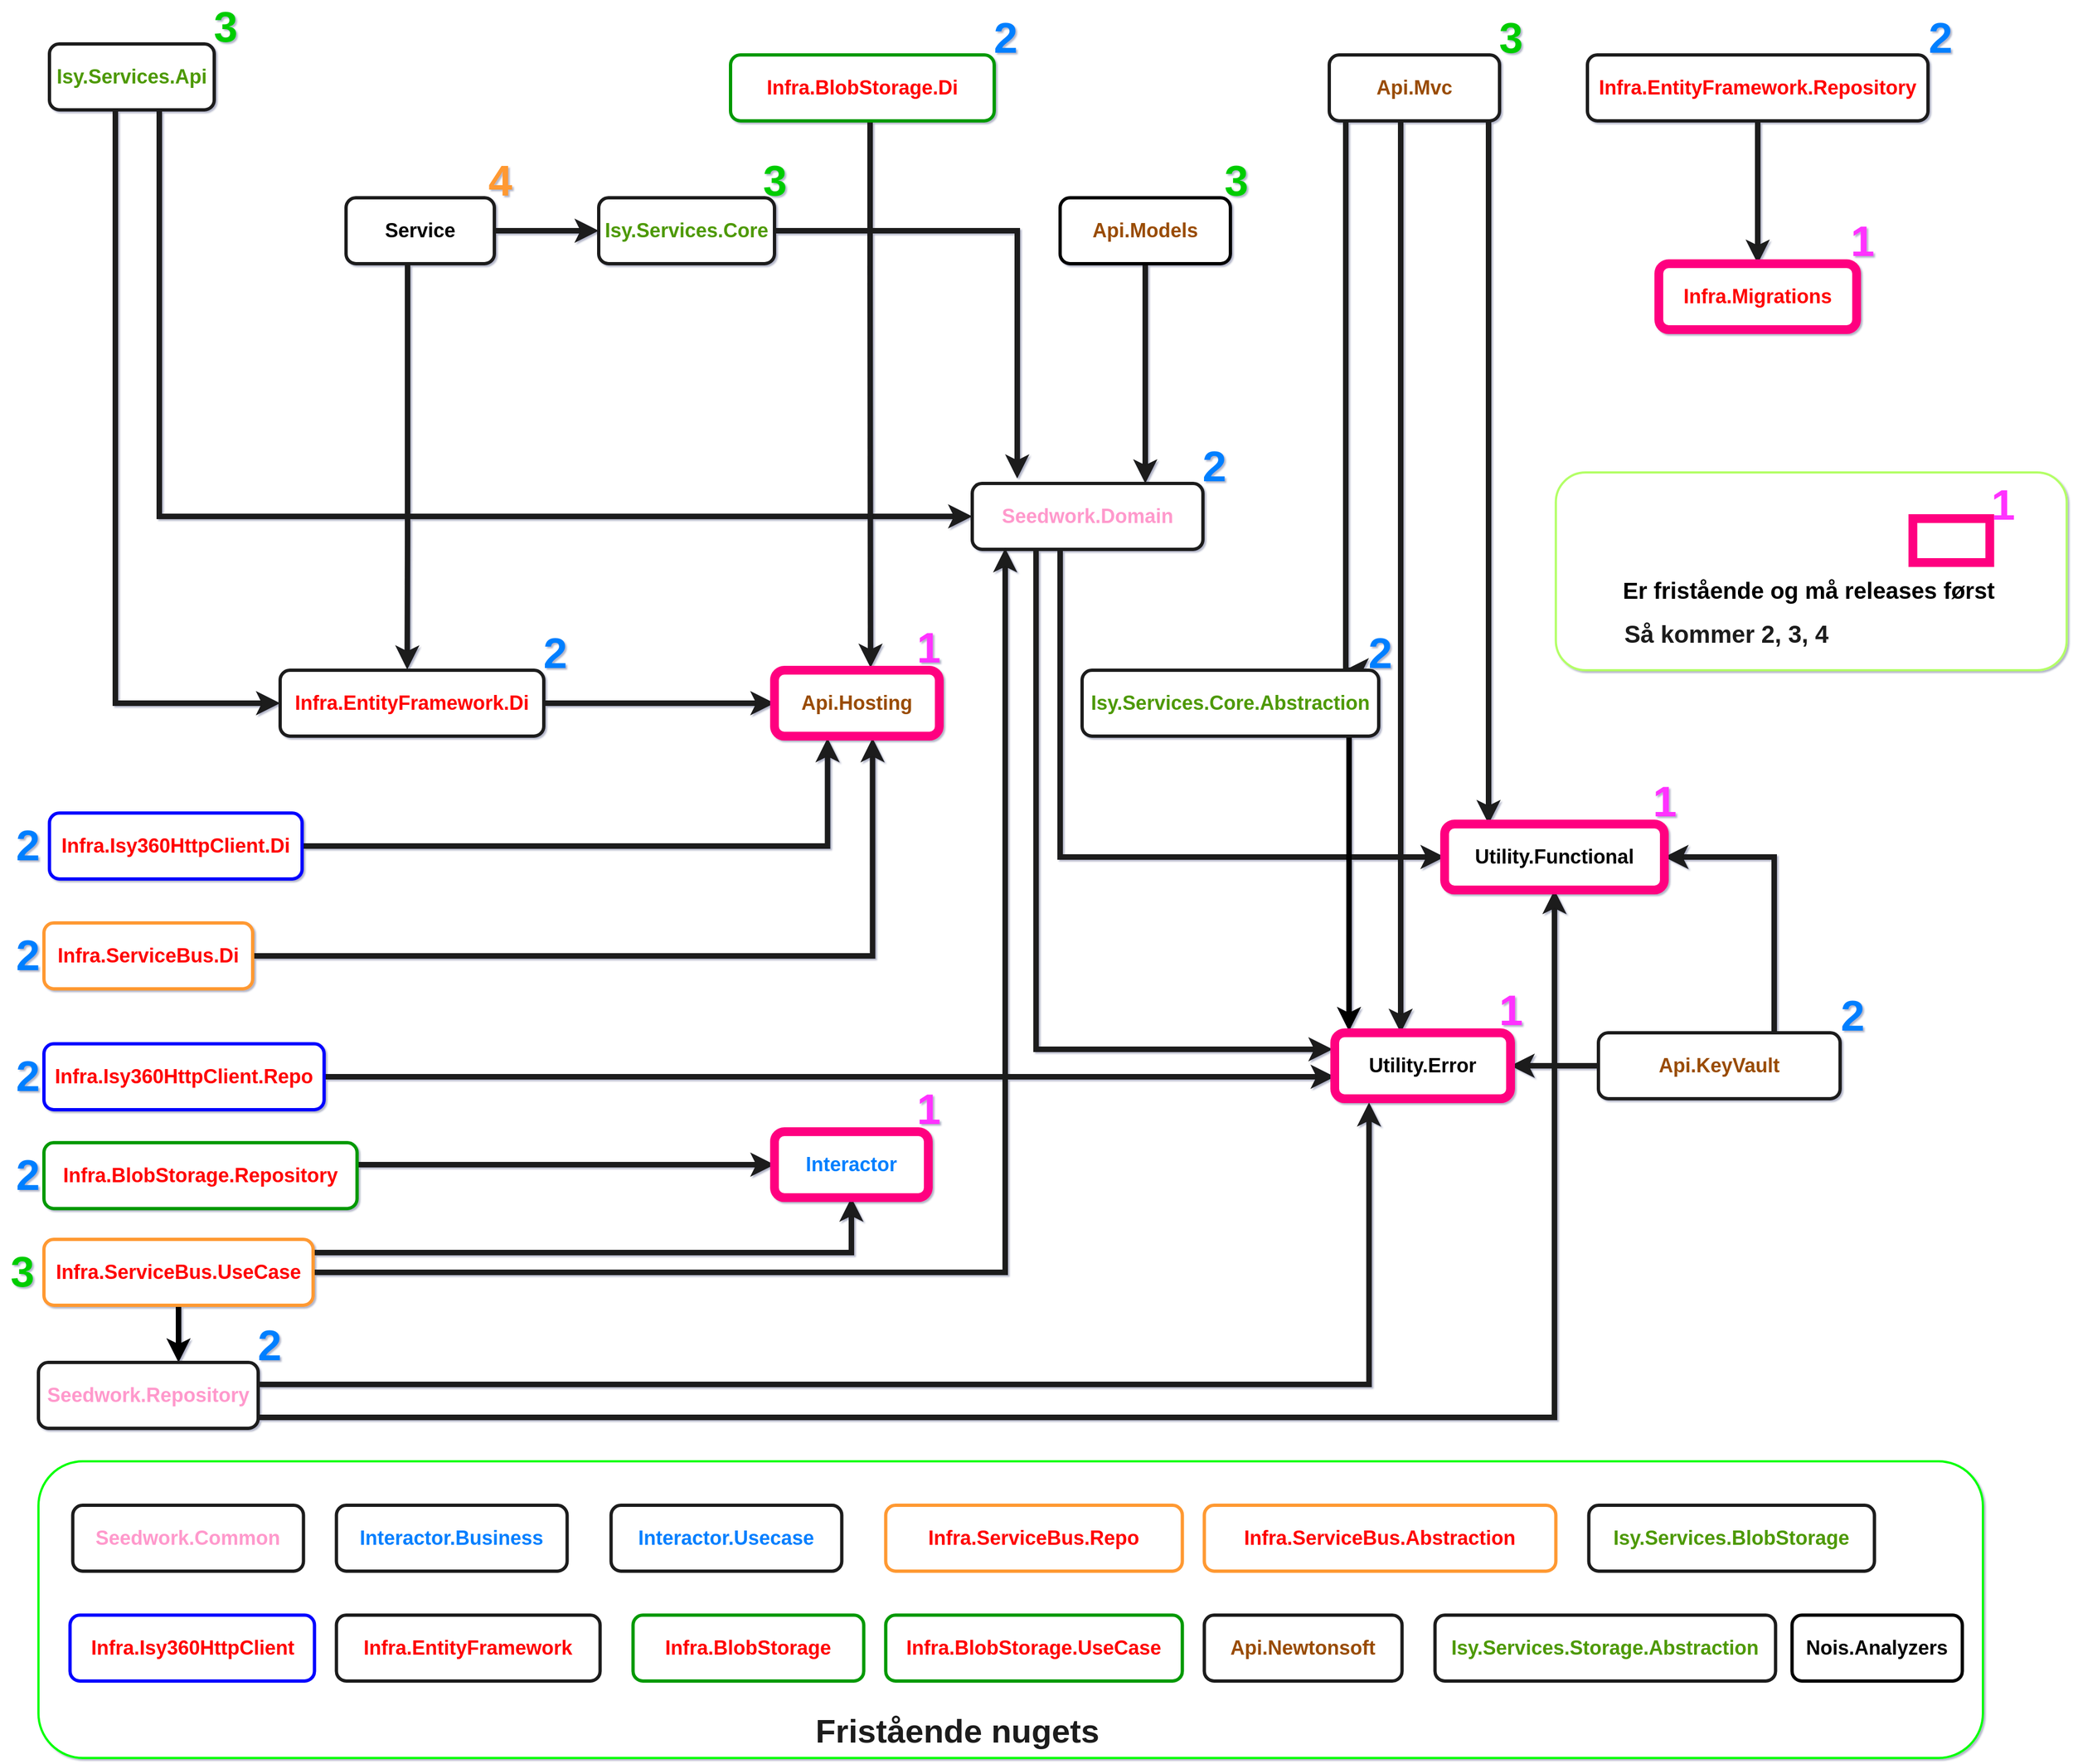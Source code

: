<mxfile version="17.2.5" type="github">
  <diagram id="BloK7KgIiPIShck0txBu" name="Page-1">
    <mxGraphModel dx="3239" dy="1643" grid="1" gridSize="10" guides="1" tooltips="1" connect="1" arrows="1" fold="1" page="1" pageScale="1" pageWidth="2336" pageHeight="1654" background="#ffffff" math="0" shadow="1">
      <root>
        <mxCell id="0" />
        <mxCell id="1" parent="0" />
        <mxCell id="nN8ZbrXAPu-TwDH_L9tX-152" value="" style="rounded=1;whiteSpace=wrap;html=1;fontSize=22;fontColor=#1A1A1A;strokeColor=#B3FF66;strokeWidth=2;fillColor=#FFFFFF;gradientColor=#FFFFFF;" vertex="1" parent="1">
          <mxGeometry x="1421.25" y="440" width="465" height="180" as="geometry" />
        </mxCell>
        <mxCell id="nN8ZbrXAPu-TwDH_L9tX-120" value="" style="rounded=1;whiteSpace=wrap;html=1;fontSize=21;fontColor=#FF0000;strokeColor=#00FF00;strokeWidth=2;fillColor=#FFFFFF;gradientColor=#FFFFFF;" vertex="1" parent="1">
          <mxGeometry x="40" y="1340" width="1770" height="270" as="geometry" />
        </mxCell>
        <mxCell id="nN8ZbrXAPu-TwDH_L9tX-8" style="edgeStyle=orthogonalEdgeStyle;rounded=0;orthogonalLoop=1;jettySize=auto;html=1;entryX=0;entryY=0.5;entryDx=0;entryDy=0;fontSize=18;fillColor=#ffe6cc;strokeColor=#1A1A1A;strokeWidth=5;" edge="1" parent="1" source="Rtryp6twmH3HQ59ZCYGV-1" target="nN8ZbrXAPu-TwDH_L9tX-7">
          <mxGeometry relative="1" as="geometry">
            <Array as="points">
              <mxPoint x="110" y="650" />
            </Array>
          </mxGeometry>
        </mxCell>
        <mxCell id="nN8ZbrXAPu-TwDH_L9tX-57" style="edgeStyle=orthogonalEdgeStyle;rounded=0;orthogonalLoop=1;jettySize=auto;html=1;entryX=0;entryY=0.5;entryDx=0;entryDy=0;fontSize=18;fillColor=#ffe6cc;strokeColor=#1A1A1A;strokeWidth=5;" edge="1" parent="1" source="Rtryp6twmH3HQ59ZCYGV-1" target="nN8ZbrXAPu-TwDH_L9tX-2">
          <mxGeometry relative="1" as="geometry">
            <Array as="points">
              <mxPoint x="150" y="480" />
            </Array>
          </mxGeometry>
        </mxCell>
        <UserObject label="&lt;font style=&quot;font-size: 18px&quot;&gt;Isy.Services.Api&lt;/font&gt;" link="Isy.Services.Api" id="Rtryp6twmH3HQ59ZCYGV-1">
          <mxCell style="rounded=1;whiteSpace=wrap;html=1;fillColor=#FFFFFF;strokeColor=#1A1A1A;strokeWidth=3;gradientColor=#FFFFFF;fontStyle=1;fontColor=#4D9900;" parent="1" vertex="1">
            <mxGeometry x="50" y="50" width="150" height="60" as="geometry" />
          </mxCell>
        </UserObject>
        <mxCell id="nN8ZbrXAPu-TwDH_L9tX-85" style="edgeStyle=orthogonalEdgeStyle;rounded=0;orthogonalLoop=1;jettySize=auto;html=1;entryX=0;entryY=0.5;entryDx=0;entryDy=0;fontSize=18;strokeWidth=5;fillColor=#d0cee2;strokeColor=#1A1A1A;" edge="1" parent="1" source="nN8ZbrXAPu-TwDH_L9tX-2" target="nN8ZbrXAPu-TwDH_L9tX-91">
          <mxGeometry relative="1" as="geometry">
            <Array as="points">
              <mxPoint x="970" y="790" />
            </Array>
          </mxGeometry>
        </mxCell>
        <mxCell id="nN8ZbrXAPu-TwDH_L9tX-94" style="edgeStyle=orthogonalEdgeStyle;rounded=0;orthogonalLoop=1;jettySize=auto;html=1;entryX=0;entryY=0.25;entryDx=0;entryDy=0;fontSize=18;strokeWidth=5;strokeColor=#1A1A1A;" edge="1" parent="1">
          <mxGeometry relative="1" as="geometry">
            <mxPoint x="948.067" y="510" as="sourcePoint" />
            <mxPoint x="1218" y="965" as="targetPoint" />
            <Array as="points">
              <mxPoint x="948" y="965" />
            </Array>
          </mxGeometry>
        </mxCell>
        <UserObject label="&lt;font style=&quot;font-size: 18px&quot;&gt;Seedwork.Domain&lt;/font&gt;" link="Isy.Services.Api" id="nN8ZbrXAPu-TwDH_L9tX-2">
          <mxCell style="rounded=1;whiteSpace=wrap;html=1;strokeWidth=3;fillColor=#FFFFFF;strokeColor=#1A1A1A;gradientColor=#FFFFFF;fontStyle=1;fontColor=#FF99CC;" vertex="1" parent="1">
            <mxGeometry x="890" y="450" width="210" height="60" as="geometry" />
          </mxCell>
        </UserObject>
        <UserObject label="&lt;font style=&quot;font-size: 18px&quot;&gt;Utility.Functional&lt;/font&gt;" link="Isy.Services.Api" id="nN8ZbrXAPu-TwDH_L9tX-3">
          <mxCell style="rounded=1;whiteSpace=wrap;html=1;strokeWidth=6;strokeColor=#FF0080;" vertex="1" parent="1">
            <mxGeometry x="1320" y="760" width="200" height="60" as="geometry" />
          </mxCell>
        </UserObject>
        <UserObject label="&lt;font style=&quot;font-size: 18px&quot;&gt;Utility.Error&lt;/font&gt;" link="Isy.Services.Api" id="nN8ZbrXAPu-TwDH_L9tX-4">
          <mxCell style="rounded=1;whiteSpace=wrap;html=1;strokeWidth=6;strokeColor=#FF0080;" vertex="1" parent="1">
            <mxGeometry x="1220" y="950" width="160" height="60" as="geometry" />
          </mxCell>
        </UserObject>
        <UserObject label="&lt;font style=&quot;font-size: 18px&quot;&gt;Api.Hosting&lt;/font&gt;" link="Isy.Services.Api" id="nN8ZbrXAPu-TwDH_L9tX-6">
          <mxCell style="rounded=1;whiteSpace=wrap;html=1;strokeWidth=6;strokeColor=#FF0080;" vertex="1" parent="1">
            <mxGeometry x="710" y="620" width="150" height="60" as="geometry" />
          </mxCell>
        </UserObject>
        <mxCell id="nN8ZbrXAPu-TwDH_L9tX-9" style="edgeStyle=orthogonalEdgeStyle;rounded=0;orthogonalLoop=1;jettySize=auto;html=1;entryX=0;entryY=0.5;entryDx=0;entryDy=0;fontSize=18;fillColor=#dae8fc;strokeColor=#1A1A1A;strokeWidth=5;" edge="1" parent="1" source="nN8ZbrXAPu-TwDH_L9tX-7" target="nN8ZbrXAPu-TwDH_L9tX-6">
          <mxGeometry relative="1" as="geometry" />
        </mxCell>
        <UserObject label="&lt;font style=&quot;font-size: 18px&quot;&gt;Infra.EntityFramework.Di&lt;/font&gt;" link="Isy.Services.Api" id="nN8ZbrXAPu-TwDH_L9tX-7">
          <mxCell style="rounded=1;whiteSpace=wrap;html=1;fillColor=#FFFFFF;strokeColor=#1A1A1A;strokeWidth=3;gradientColor=#FFFFFF;fontStyle=1;fontColor=#FF0000;" vertex="1" parent="1">
            <mxGeometry x="260" y="620" width="240" height="60" as="geometry" />
          </mxCell>
        </UserObject>
        <mxCell id="nN8ZbrXAPu-TwDH_L9tX-80" style="edgeStyle=orthogonalEdgeStyle;rounded=0;orthogonalLoop=1;jettySize=auto;html=1;entryX=0.583;entryY=-0.037;entryDx=0;entryDy=0;entryPerimeter=0;fontSize=18;strokeWidth=5;fillColor=#d0cee2;strokeColor=#1A1A1A;" edge="1" parent="1" source="nN8ZbrXAPu-TwDH_L9tX-10" target="nN8ZbrXAPu-TwDH_L9tX-6">
          <mxGeometry relative="1" as="geometry">
            <Array as="points">
              <mxPoint x="797" y="250" />
              <mxPoint x="797" y="250" />
            </Array>
          </mxGeometry>
        </mxCell>
        <UserObject label="&lt;font style=&quot;font-size: 18px&quot;&gt;Infra.BlobStorage.Di&lt;/font&gt;" link="Isy.Services.Api" id="nN8ZbrXAPu-TwDH_L9tX-10">
          <mxCell style="rounded=1;whiteSpace=wrap;html=1;fillColor=#FFFFFF;strokeColor=#009900;strokeWidth=3;gradientColor=#FFFFFF;fontStyle=1;fontColor=#FF0000;" vertex="1" parent="1">
            <mxGeometry x="670" y="60" width="240" height="60" as="geometry" />
          </mxCell>
        </UserObject>
        <mxCell id="nN8ZbrXAPu-TwDH_L9tX-93" style="edgeStyle=orthogonalEdgeStyle;rounded=0;orthogonalLoop=1;jettySize=auto;html=1;entryX=0.75;entryY=0;entryDx=0;entryDy=0;fontSize=18;strokeWidth=5;strokeColor=#1A1A1A;" edge="1" parent="1" source="nN8ZbrXAPu-TwDH_L9tX-13" target="nN8ZbrXAPu-TwDH_L9tX-2">
          <mxGeometry relative="1" as="geometry" />
        </mxCell>
        <UserObject label="&lt;font style=&quot;font-size: 18px&quot;&gt;Api.Models&lt;/font&gt;" link="Isy.Services.Api" id="nN8ZbrXAPu-TwDH_L9tX-13">
          <mxCell style="rounded=1;whiteSpace=wrap;html=1;strokeWidth=3;fillColor=#FFFFFF;gradientColor=#FFFFFF;strokeColor=#000000;fontStyle=1;fontColor=#994C00;" vertex="1" parent="1">
            <mxGeometry x="970" y="190" width="155" height="60" as="geometry" />
          </mxCell>
        </UserObject>
        <mxCell id="nN8ZbrXAPu-TwDH_L9tX-87" style="edgeStyle=orthogonalEdgeStyle;rounded=0;orthogonalLoop=1;jettySize=auto;html=1;fontSize=18;strokeWidth=5;entryX=1;entryY=0.5;entryDx=0;entryDy=0;fillColor=#fff2cc;gradientColor=#ffd966;strokeColor=#1A1A1A;" edge="1" parent="1" source="nN8ZbrXAPu-TwDH_L9tX-19" target="nN8ZbrXAPu-TwDH_L9tX-3">
          <mxGeometry relative="1" as="geometry">
            <mxPoint x="1670" y="790" as="targetPoint" />
            <Array as="points">
              <mxPoint x="1620" y="790" />
            </Array>
          </mxGeometry>
        </mxCell>
        <mxCell id="nN8ZbrXAPu-TwDH_L9tX-95" style="edgeStyle=orthogonalEdgeStyle;rounded=0;orthogonalLoop=1;jettySize=auto;html=1;entryX=1;entryY=0.5;entryDx=0;entryDy=0;fontSize=18;strokeWidth=5;fillColor=#fff2cc;gradientColor=#ffd966;strokeColor=#1A1A1A;" edge="1" parent="1" source="nN8ZbrXAPu-TwDH_L9tX-19" target="nN8ZbrXAPu-TwDH_L9tX-90">
          <mxGeometry relative="1" as="geometry" />
        </mxCell>
        <UserObject label="&lt;font style=&quot;font-size: 18px&quot;&gt;Api.KeyVault&lt;/font&gt;" link="Isy.Services.Api" id="nN8ZbrXAPu-TwDH_L9tX-19">
          <mxCell style="rounded=1;whiteSpace=wrap;html=1;strokeWidth=3;fillColor=#FFFFFF;gradientColor=#FFFFFF;strokeColor=#1A1A1A;fontStyle=1;fontColor=#994C00;" vertex="1" parent="1">
            <mxGeometry x="1460" y="950" width="220" height="60" as="geometry" />
          </mxCell>
        </UserObject>
        <mxCell id="nN8ZbrXAPu-TwDH_L9tX-26" style="edgeStyle=orthogonalEdgeStyle;rounded=0;orthogonalLoop=1;jettySize=auto;html=1;fontSize=18;strokeWidth=5;fillColor=#fad9d5;strokeColor=#1A1A1A;" edge="1" parent="1" source="nN8ZbrXAPu-TwDH_L9tX-22" target="nN8ZbrXAPu-TwDH_L9tX-4">
          <mxGeometry relative="1" as="geometry">
            <Array as="points">
              <mxPoint x="1280" y="530" />
              <mxPoint x="1280" y="530" />
            </Array>
          </mxGeometry>
        </mxCell>
        <mxCell id="nN8ZbrXAPu-TwDH_L9tX-77" style="edgeStyle=orthogonalEdgeStyle;rounded=0;orthogonalLoop=1;jettySize=auto;html=1;entryX=0.885;entryY=0;entryDx=0;entryDy=0;entryPerimeter=0;fontSize=18;strokeWidth=5;fillColor=#fad9d5;strokeColor=#1A1A1A;" edge="1" parent="1" source="nN8ZbrXAPu-TwDH_L9tX-22" target="nN8ZbrXAPu-TwDH_L9tX-23">
          <mxGeometry relative="1" as="geometry">
            <Array as="points">
              <mxPoint x="1230" y="230" />
              <mxPoint x="1230" y="230" />
            </Array>
          </mxGeometry>
        </mxCell>
        <mxCell id="nN8ZbrXAPu-TwDH_L9tX-86" style="edgeStyle=orthogonalEdgeStyle;rounded=0;orthogonalLoop=1;jettySize=auto;html=1;fontSize=18;strokeWidth=5;entryX=0.2;entryY=0;entryDx=0;entryDy=0;fillColor=#fad9d5;strokeColor=#1A1A1A;entryPerimeter=0;" edge="1" parent="1" source="nN8ZbrXAPu-TwDH_L9tX-22" target="nN8ZbrXAPu-TwDH_L9tX-3">
          <mxGeometry relative="1" as="geometry">
            <mxPoint x="1440" y="780" as="targetPoint" />
            <Array as="points">
              <mxPoint x="1360" y="720" />
              <mxPoint x="1360" y="720" />
            </Array>
          </mxGeometry>
        </mxCell>
        <UserObject label="&lt;font style=&quot;font-size: 18px&quot;&gt;Api.Mvc&lt;/font&gt;" link="Isy.Services.Api" id="nN8ZbrXAPu-TwDH_L9tX-22">
          <mxCell style="rounded=1;whiteSpace=wrap;html=1;strokeWidth=3;fillColor=#FFFFFF;strokeColor=#1A1A1A;gradientColor=#FFFFFF;fontStyle=1;fontColor=#994C00;" vertex="1" parent="1">
            <mxGeometry x="1215" y="60" width="155" height="60" as="geometry" />
          </mxCell>
        </UserObject>
        <mxCell id="nN8ZbrXAPu-TwDH_L9tX-75" style="edgeStyle=orthogonalEdgeStyle;rounded=0;orthogonalLoop=1;jettySize=auto;html=1;entryX=0;entryY=0.5;entryDx=0;entryDy=0;fontSize=18;strokeWidth=5;fillColor=#d5e8d4;gradientColor=#97d077;strokeColor=#1A1A1A;" edge="1" parent="1" source="nN8ZbrXAPu-TwDH_L9tX-28" target="nN8ZbrXAPu-TwDH_L9tX-29">
          <mxGeometry relative="1" as="geometry">
            <Array as="points">
              <mxPoint x="430" y="1070" />
              <mxPoint x="430" y="1070" />
            </Array>
          </mxGeometry>
        </mxCell>
        <UserObject label="&lt;font style=&quot;font-size: 18px&quot;&gt;Infra.BlobStorage.Repository&lt;/font&gt;" link="Isy.Services.Api" id="nN8ZbrXAPu-TwDH_L9tX-28">
          <mxCell style="rounded=1;whiteSpace=wrap;html=1;strokeWidth=3;fillColor=#FFFFFF;gradientColor=#FFFFFF;strokeColor=#009900;fontStyle=1;fontColor=#FF0000;" vertex="1" parent="1">
            <mxGeometry x="45" y="1050" width="285" height="60" as="geometry" />
          </mxCell>
        </UserObject>
        <UserObject label="&lt;font style=&quot;font-size: 18px&quot;&gt;Interactor&lt;/font&gt;" link="Isy.Services.Api" id="nN8ZbrXAPu-TwDH_L9tX-29">
          <mxCell style="rounded=1;whiteSpace=wrap;html=1;strokeWidth=6;strokeColor=#FF0080;" vertex="1" parent="1">
            <mxGeometry x="710" y="1040" width="140" height="60" as="geometry" />
          </mxCell>
        </UserObject>
        <mxCell id="nN8ZbrXAPu-TwDH_L9tX-79" style="edgeStyle=orthogonalEdgeStyle;rounded=0;orthogonalLoop=1;jettySize=auto;html=1;entryX=0.195;entryY=-0.074;entryDx=0;entryDy=0;entryPerimeter=0;fontSize=18;strokeWidth=5;strokeColor=#1A1A1A;" edge="1" parent="1" source="nN8ZbrXAPu-TwDH_L9tX-12" target="nN8ZbrXAPu-TwDH_L9tX-2">
          <mxGeometry relative="1" as="geometry" />
        </mxCell>
        <UserObject label="&lt;font style=&quot;font-size: 18px&quot;&gt;Isy.Services.Core&lt;/font&gt;" link="Isy.Services.Api" id="nN8ZbrXAPu-TwDH_L9tX-12">
          <mxCell style="rounded=1;whiteSpace=wrap;html=1;fillColor=#FFFFFF;strokeColor=#1A1A1A;strokeWidth=3;gradientColor=#FFFFFF;fontStyle=1;fontColor=#4D9900;" vertex="1" parent="1">
            <mxGeometry x="550" y="190" width="160" height="60" as="geometry" />
          </mxCell>
        </UserObject>
        <mxCell id="nN8ZbrXAPu-TwDH_L9tX-78" style="edgeStyle=orthogonalEdgeStyle;rounded=0;orthogonalLoop=1;jettySize=auto;html=1;entryX=0.081;entryY=-0.026;entryDx=0;entryDy=0;entryPerimeter=0;fontSize=18;strokeWidth=5;fillColor=#b0e3e6;strokeColor=#000000;" edge="1" parent="1" source="nN8ZbrXAPu-TwDH_L9tX-23" target="nN8ZbrXAPu-TwDH_L9tX-4">
          <mxGeometry relative="1" as="geometry">
            <Array as="points">
              <mxPoint x="1233" y="750" />
              <mxPoint x="1233" y="750" />
            </Array>
          </mxGeometry>
        </mxCell>
        <UserObject label="&lt;font style=&quot;font-size: 18px&quot;&gt;Isy.Services.Core.Abstraction&lt;/font&gt;" link="Isy.Services.Api" id="nN8ZbrXAPu-TwDH_L9tX-23">
          <mxCell style="rounded=1;whiteSpace=wrap;html=1;strokeWidth=3;fillColor=#FFFFFF;strokeColor=#1A1A1A;gradientColor=#FFFFFF;fontStyle=1;fontColor=#4D9900;" vertex="1" parent="1">
            <mxGeometry x="990" y="620" width="270" height="60" as="geometry" />
          </mxCell>
        </UserObject>
        <mxCell id="nN8ZbrXAPu-TwDH_L9tX-35" style="edgeStyle=orthogonalEdgeStyle;rounded=0;orthogonalLoop=1;jettySize=auto;html=1;fontSize=18;strokeWidth=5;fillColor=#b0e3e6;strokeColor=#1A1A1A;" edge="1" parent="1" source="nN8ZbrXAPu-TwDH_L9tX-33" target="nN8ZbrXAPu-TwDH_L9tX-34">
          <mxGeometry relative="1" as="geometry">
            <mxPoint x="10" y="1060" as="targetPoint" />
          </mxGeometry>
        </mxCell>
        <UserObject label="&lt;font style=&quot;font-size: 18px&quot;&gt;Infra.EntityFramework.Repository&lt;/font&gt;" link="Isy.Services.Api" id="nN8ZbrXAPu-TwDH_L9tX-33">
          <mxCell style="rounded=1;whiteSpace=wrap;html=1;strokeWidth=3;fillColor=#FFFFFF;strokeColor=#1A1A1A;gradientColor=#FFFFFF;fontStyle=1;fontColor=#FF0000;" vertex="1" parent="1">
            <mxGeometry x="1450" y="60" width="310" height="60" as="geometry" />
          </mxCell>
        </UserObject>
        <UserObject label="&lt;font style=&quot;font-size: 18px&quot;&gt;Infra.Migrations&lt;/font&gt;" link="Isy.Services.Api" id="nN8ZbrXAPu-TwDH_L9tX-34">
          <mxCell style="rounded=1;whiteSpace=wrap;html=1;strokeWidth=8;strokeColor=#FF0080;fontStyle=1;fontColor=#FF0000;" vertex="1" parent="1">
            <mxGeometry x="1515" y="250" width="180" height="60" as="geometry" />
          </mxCell>
        </UserObject>
        <mxCell id="nN8ZbrXAPu-TwDH_L9tX-82" style="edgeStyle=orthogonalEdgeStyle;rounded=0;orthogonalLoop=1;jettySize=auto;html=1;entryX=0.322;entryY=1.03;entryDx=0;entryDy=0;entryPerimeter=0;fontSize=18;strokeWidth=5;fillColor=#b0e3e6;strokeColor=#1A1A1A;" edge="1" parent="1" source="nN8ZbrXAPu-TwDH_L9tX-36" target="nN8ZbrXAPu-TwDH_L9tX-6">
          <mxGeometry relative="1" as="geometry" />
        </mxCell>
        <UserObject label="&lt;font style=&quot;font-size: 18px&quot;&gt;Infra.Isy360HttpClient.Di&lt;/font&gt;" link="Isy.Services.Api" id="nN8ZbrXAPu-TwDH_L9tX-36">
          <mxCell style="rounded=1;whiteSpace=wrap;html=1;strokeWidth=3;fillColor=#FFFFFF;strokeColor=#0000FF;gradientColor=#FFFFFF;fontStyle=1;fontColor=#FF0000;" vertex="1" parent="1">
            <mxGeometry x="50" y="750" width="230" height="60" as="geometry" />
          </mxCell>
        </UserObject>
        <mxCell id="nN8ZbrXAPu-TwDH_L9tX-40" style="edgeStyle=orthogonalEdgeStyle;rounded=0;orthogonalLoop=1;jettySize=auto;html=1;fontSize=18;strokeWidth=5;fillColor=#fff2cc;strokeColor=#1A1A1A;gradientColor=#ffd966;" edge="1" parent="1" source="nN8ZbrXAPu-TwDH_L9tX-39" target="nN8ZbrXAPu-TwDH_L9tX-4">
          <mxGeometry relative="1" as="geometry">
            <Array as="points">
              <mxPoint x="890" y="990" />
              <mxPoint x="890" y="990" />
            </Array>
          </mxGeometry>
        </mxCell>
        <UserObject label="&lt;font style=&quot;font-size: 18px&quot;&gt;Infra.Isy360HttpClient.Repo&lt;/font&gt;" link="Isy.Services.Api" id="nN8ZbrXAPu-TwDH_L9tX-39">
          <mxCell style="rounded=1;whiteSpace=wrap;html=1;strokeWidth=3;fillColor=#FFFFFF;strokeColor=#0000FF;gradientColor=#FFFFFF;fontStyle=1;fontColor=#FF0000;" vertex="1" parent="1">
            <mxGeometry x="45" y="960" width="255" height="60" as="geometry" />
          </mxCell>
        </UserObject>
        <mxCell id="nN8ZbrXAPu-TwDH_L9tX-81" style="edgeStyle=orthogonalEdgeStyle;rounded=0;orthogonalLoop=1;jettySize=auto;html=1;entryX=0.595;entryY=1.03;entryDx=0;entryDy=0;entryPerimeter=0;fontSize=18;strokeWidth=5;fillColor=#e6d0de;gradientColor=#d5739d;strokeColor=#1A1A1A;" edge="1" parent="1" source="nN8ZbrXAPu-TwDH_L9tX-41" target="nN8ZbrXAPu-TwDH_L9tX-6">
          <mxGeometry relative="1" as="geometry" />
        </mxCell>
        <UserObject label="&lt;font style=&quot;font-size: 18px&quot;&gt;Infra.ServiceBus.Di&lt;/font&gt;" link="Isy.Services.Api" id="nN8ZbrXAPu-TwDH_L9tX-41">
          <mxCell style="rounded=1;whiteSpace=wrap;html=1;strokeWidth=3;fillColor=#FFFFFF;gradientColor=#FFFFFF;strokeColor=#FF9933;fontStyle=1;fontColor=#FF0000;" vertex="1" parent="1">
            <mxGeometry x="45" y="850" width="190" height="60" as="geometry" />
          </mxCell>
        </UserObject>
        <mxCell id="nN8ZbrXAPu-TwDH_L9tX-47" style="edgeStyle=orthogonalEdgeStyle;rounded=0;orthogonalLoop=1;jettySize=auto;html=1;fontSize=18;strokeWidth=5;fillColor=#dae8fc;gradientColor=#7ea6e0;strokeColor=#1A1A1A;" edge="1" parent="1" source="nN8ZbrXAPu-TwDH_L9tX-43">
          <mxGeometry relative="1" as="geometry">
            <mxPoint x="920" y="509" as="targetPoint" />
            <Array as="points">
              <mxPoint x="920" y="1168" />
              <mxPoint x="920" y="509" />
            </Array>
          </mxGeometry>
        </mxCell>
        <mxCell id="nN8ZbrXAPu-TwDH_L9tX-76" style="edgeStyle=orthogonalEdgeStyle;rounded=0;orthogonalLoop=1;jettySize=auto;html=1;entryX=0.5;entryY=1;entryDx=0;entryDy=0;fontSize=18;strokeWidth=5;fillColor=#dae8fc;gradientColor=#7ea6e0;strokeColor=#1A1A1A;" edge="1" parent="1" source="nN8ZbrXAPu-TwDH_L9tX-43" target="nN8ZbrXAPu-TwDH_L9tX-29">
          <mxGeometry relative="1" as="geometry">
            <Array as="points">
              <mxPoint x="780" y="1150" />
            </Array>
          </mxGeometry>
        </mxCell>
        <mxCell id="nN8ZbrXAPu-TwDH_L9tX-102" style="edgeStyle=orthogonalEdgeStyle;rounded=0;orthogonalLoop=1;jettySize=auto;html=1;fontSize=21;strokeColor=#000000;strokeWidth=5;" edge="1" parent="1" source="nN8ZbrXAPu-TwDH_L9tX-43">
          <mxGeometry relative="1" as="geometry">
            <mxPoint x="167.5" y="1250.0" as="targetPoint" />
          </mxGeometry>
        </mxCell>
        <UserObject label="&lt;font style=&quot;font-size: 18px&quot;&gt;Infra.ServiceBus.UseCase&lt;/font&gt;" link="Isy.Services.Api" id="nN8ZbrXAPu-TwDH_L9tX-43">
          <mxCell style="rounded=1;whiteSpace=wrap;html=1;strokeWidth=3;fillColor=#FFFFFF;gradientColor=#FFFFFF;strokeColor=#FF9933;fontStyle=1;fontColor=#FF0000;" vertex="1" parent="1">
            <mxGeometry x="45" y="1138" width="245" height="60" as="geometry" />
          </mxCell>
        </UserObject>
        <mxCell id="nN8ZbrXAPu-TwDH_L9tX-48" style="edgeStyle=orthogonalEdgeStyle;rounded=0;orthogonalLoop=1;jettySize=auto;html=1;entryX=0.195;entryY=1.056;entryDx=0;entryDy=0;entryPerimeter=0;fontSize=18;strokeWidth=5;fillColor=#b0e3e6;strokeColor=#1A1A1A;" edge="1" parent="1" source="nN8ZbrXAPu-TwDH_L9tX-44" target="nN8ZbrXAPu-TwDH_L9tX-4">
          <mxGeometry relative="1" as="geometry">
            <Array as="points">
              <mxPoint x="1251" y="1270" />
            </Array>
          </mxGeometry>
        </mxCell>
        <mxCell id="nN8ZbrXAPu-TwDH_L9tX-50" style="edgeStyle=orthogonalEdgeStyle;rounded=0;orthogonalLoop=1;jettySize=auto;html=1;fontSize=18;strokeWidth=5;fillColor=#b0e3e6;strokeColor=#1A1A1A;entryX=0.5;entryY=1;entryDx=0;entryDy=0;" edge="1" parent="1" source="nN8ZbrXAPu-TwDH_L9tX-44" target="nN8ZbrXAPu-TwDH_L9tX-3">
          <mxGeometry relative="1" as="geometry">
            <Array as="points">
              <mxPoint x="1420" y="1300" />
            </Array>
          </mxGeometry>
        </mxCell>
        <UserObject label="&lt;font style=&quot;font-size: 18px&quot;&gt;Seedwork.Repository&lt;/font&gt;" link="Isy.Services.Api" id="nN8ZbrXAPu-TwDH_L9tX-44">
          <mxCell style="rounded=1;whiteSpace=wrap;html=1;strokeWidth=3;fillColor=#FFFFFF;strokeColor=#1A1A1A;gradientColor=#FFFFFF;fontStyle=1;fontColor=#FF99CC;" vertex="1" parent="1">
            <mxGeometry x="40" y="1250" width="200" height="60" as="geometry" />
          </mxCell>
        </UserObject>
        <mxCell id="nN8ZbrXAPu-TwDH_L9tX-52" style="edgeStyle=orthogonalEdgeStyle;rounded=0;orthogonalLoop=1;jettySize=auto;html=1;fontSize=18;fillColor=#d5e8d4;strokeColor=#1A1A1A;strokeWidth=5;" edge="1" parent="1" source="nN8ZbrXAPu-TwDH_L9tX-51" target="nN8ZbrXAPu-TwDH_L9tX-12">
          <mxGeometry relative="1" as="geometry">
            <Array as="points">
              <mxPoint x="350" y="240" />
            </Array>
          </mxGeometry>
        </mxCell>
        <mxCell id="nN8ZbrXAPu-TwDH_L9tX-54" style="edgeStyle=orthogonalEdgeStyle;rounded=0;orthogonalLoop=1;jettySize=auto;html=1;entryX=0.482;entryY=-0.011;entryDx=0;entryDy=0;entryPerimeter=0;fontSize=18;fillColor=#d5e8d4;strokeColor=#1A1A1A;strokeWidth=5;" edge="1" parent="1" source="nN8ZbrXAPu-TwDH_L9tX-51" target="nN8ZbrXAPu-TwDH_L9tX-7">
          <mxGeometry relative="1" as="geometry">
            <Array as="points">
              <mxPoint x="376" y="500" />
              <mxPoint x="376" y="500" />
            </Array>
          </mxGeometry>
        </mxCell>
        <UserObject label="&lt;font style=&quot;font-size: 18px&quot;&gt;Service&lt;/font&gt;" link="Isy.Services.Api" id="nN8ZbrXAPu-TwDH_L9tX-51">
          <mxCell style="rounded=1;whiteSpace=wrap;html=1;fillColor=#FFFFFF;strokeColor=#1A1A1A;strokeWidth=3;gradientColor=#FFFFFF;fontStyle=1" vertex="1" parent="1">
            <mxGeometry x="320" y="190" width="135" height="60" as="geometry" />
          </mxCell>
        </UserObject>
        <UserObject label="&lt;font style=&quot;font-size: 18px&quot;&gt;Interactor&lt;/font&gt;" link="Isy.Services.Api" id="nN8ZbrXAPu-TwDH_L9tX-89">
          <mxCell style="rounded=1;whiteSpace=wrap;html=1;strokeWidth=8;strokeColor=#FF0080;fontStyle=1;fontColor=#007FFF;" vertex="1" parent="1">
            <mxGeometry x="710" y="1040" width="140" height="60" as="geometry" />
          </mxCell>
        </UserObject>
        <UserObject label="&lt;font style=&quot;font-size: 18px&quot;&gt;Utility.Error&lt;/font&gt;" link="Isy.Services.Api" id="nN8ZbrXAPu-TwDH_L9tX-90">
          <mxCell style="rounded=1;whiteSpace=wrap;html=1;strokeWidth=8;strokeColor=#FF0080;fontStyle=1" vertex="1" parent="1">
            <mxGeometry x="1220" y="950" width="160" height="60" as="geometry" />
          </mxCell>
        </UserObject>
        <UserObject label="&lt;font style=&quot;font-size: 18px&quot;&gt;Utility.Functional&lt;/font&gt;" link="Isy.Services.Api" id="nN8ZbrXAPu-TwDH_L9tX-91">
          <mxCell style="rounded=1;whiteSpace=wrap;html=1;strokeWidth=8;strokeColor=#FF0080;fontStyle=1" vertex="1" parent="1">
            <mxGeometry x="1320" y="760" width="200" height="60" as="geometry" />
          </mxCell>
        </UserObject>
        <UserObject label="&lt;font style=&quot;font-size: 18px&quot;&gt;Api.Hosting&lt;/font&gt;" link="Isy.Services.Api" id="nN8ZbrXAPu-TwDH_L9tX-92">
          <mxCell style="rounded=1;whiteSpace=wrap;html=1;strokeWidth=8;strokeColor=#FF0080;fontStyle=1;fontColor=#994C00;" vertex="1" parent="1">
            <mxGeometry x="710" y="620" width="150" height="60" as="geometry" />
          </mxCell>
        </UserObject>
        <mxCell id="nN8ZbrXAPu-TwDH_L9tX-97" value="" style="rounded=0;whiteSpace=wrap;html=1;fontSize=18;strokeColor=#FF0080;strokeWidth=8;fillColor=#FFFFFF;" vertex="1" parent="1">
          <mxGeometry x="1746.25" y="482" width="70" height="40" as="geometry" />
        </mxCell>
        <mxCell id="nN8ZbrXAPu-TwDH_L9tX-98" value="&lt;font style=&quot;font-size: 21px&quot;&gt;&lt;b&gt;Er fristående og m&lt;/b&gt;&lt;/font&gt;&lt;b style=&quot;font-size: 21px&quot;&gt;å releases først&lt;/b&gt;" style="text;html=1;align=center;verticalAlign=middle;resizable=0;points=[];autosize=1;strokeColor=none;fillColor=none;fontSize=18;" vertex="1" parent="1">
          <mxGeometry x="1476.25" y="532" width="350" height="30" as="geometry" />
        </mxCell>
        <UserObject label="&lt;font style=&quot;font-size: 18px&quot;&gt;Seedwork.Common&lt;/font&gt;" link="Isy.Services.Api" id="nN8ZbrXAPu-TwDH_L9tX-103">
          <mxCell style="rounded=1;whiteSpace=wrap;html=1;strokeWidth=3;fillColor=#FFFFFF;strokeColor=#1A1A1A;gradientColor=#FFFFFF;fontStyle=1;fontColor=#FF99CC;" vertex="1" parent="1">
            <mxGeometry x="71.25" y="1380" width="210" height="60" as="geometry" />
          </mxCell>
        </UserObject>
        <UserObject label="&lt;font style=&quot;font-size: 18px&quot;&gt;Interactor.Business&lt;/font&gt;" link="Isy.Services.Api" id="nN8ZbrXAPu-TwDH_L9tX-104">
          <mxCell style="rounded=1;whiteSpace=wrap;html=1;strokeWidth=3;fillColor=#FFFFFF;strokeColor=#1A1A1A;gradientColor=#FFFFFF;fontStyle=1;fontColor=#007FFF;" vertex="1" parent="1">
            <mxGeometry x="311.25" y="1380" width="210" height="60" as="geometry" />
          </mxCell>
        </UserObject>
        <UserObject label="&lt;span style=&quot;font-size: 18px&quot;&gt;Interactor.Usecase&lt;/span&gt;" link="Isy.Services.Api" id="nN8ZbrXAPu-TwDH_L9tX-105">
          <mxCell style="rounded=1;whiteSpace=wrap;html=1;strokeWidth=3;fillColor=#FFFFFF;strokeColor=#1A1A1A;gradientColor=#FFFFFF;fontStyle=1;fontColor=#007FFF;" vertex="1" parent="1">
            <mxGeometry x="561.25" y="1380" width="210" height="60" as="geometry" />
          </mxCell>
        </UserObject>
        <UserObject label="&lt;span style=&quot;font-size: 18px&quot;&gt;Infra.ServiceBus.Repo&lt;/span&gt;" link="Isy.Services.Api" id="nN8ZbrXAPu-TwDH_L9tX-107">
          <mxCell style="rounded=1;whiteSpace=wrap;html=1;strokeWidth=3;fillColor=#FFFFFF;strokeColor=#FF9933;gradientColor=#FFFFFF;fontStyle=1;fontColor=#FF0000;" vertex="1" parent="1">
            <mxGeometry x="811.25" y="1380" width="270" height="60" as="geometry" />
          </mxCell>
        </UserObject>
        <UserObject label="&lt;span style=&quot;font-size: 18px&quot;&gt;Infra.ServiceBus.Abstraction&lt;/span&gt;" link="Isy.Services.Api" id="nN8ZbrXAPu-TwDH_L9tX-108">
          <mxCell style="rounded=1;whiteSpace=wrap;html=1;strokeWidth=3;fillColor=#FFFFFF;strokeColor=#FF9933;gradientColor=#FFFFFF;fontStyle=1;fontColor=#FF0000;" vertex="1" parent="1">
            <mxGeometry x="1101.25" y="1380" width="320" height="60" as="geometry" />
          </mxCell>
        </UserObject>
        <UserObject label="&lt;font style=&quot;font-size: 18px&quot;&gt;Infra.Isy360HttpClient&lt;/font&gt;" link="Isy.Services.Api" id="nN8ZbrXAPu-TwDH_L9tX-110">
          <mxCell style="rounded=1;whiteSpace=wrap;html=1;strokeWidth=3;fillColor=#FFFFFF;strokeColor=#0000FF;gradientColor=#FFFFFF;fontStyle=1;align=center;fontColor=#FF0000;" vertex="1" parent="1">
            <mxGeometry x="68.75" y="1480" width="222.5" height="60" as="geometry" />
          </mxCell>
        </UserObject>
        <UserObject label="&lt;font style=&quot;font-size: 18px&quot;&gt;Infra.EntityFramework&lt;/font&gt;" link="Isy.Services.Api" id="nN8ZbrXAPu-TwDH_L9tX-111">
          <mxCell style="rounded=1;whiteSpace=wrap;html=1;strokeWidth=3;fillColor=#FFFFFF;strokeColor=#1A1A1A;gradientColor=#FFFFFF;fontStyle=1;align=center;fontColor=#FF0000;" vertex="1" parent="1">
            <mxGeometry x="311.25" y="1480" width="240" height="60" as="geometry" />
          </mxCell>
        </UserObject>
        <UserObject label="&lt;font style=&quot;font-size: 18px&quot;&gt;Infra.BlobStorage&lt;/font&gt;" link="Isy.Services.Api" id="nN8ZbrXAPu-TwDH_L9tX-112">
          <mxCell style="rounded=1;whiteSpace=wrap;html=1;fillColor=#FFFFFF;strokeColor=#009900;strokeWidth=3;gradientColor=#FFFFFF;fontStyle=1;align=center;fontColor=#FF0000;" vertex="1" parent="1">
            <mxGeometry x="581.25" y="1480" width="210" height="60" as="geometry" />
          </mxCell>
        </UserObject>
        <UserObject label="&lt;font style=&quot;font-size: 18px&quot;&gt;Infra.BlobStorage.UseCase&lt;/font&gt;" link="Isy.Services.Api" id="nN8ZbrXAPu-TwDH_L9tX-113">
          <mxCell style="rounded=1;whiteSpace=wrap;html=1;fillColor=#FFFFFF;strokeColor=#009900;strokeWidth=3;gradientColor=#FFFFFF;fontStyle=1;align=center;fontColor=#FF0000;" vertex="1" parent="1">
            <mxGeometry x="811.25" y="1480" width="270" height="60" as="geometry" />
          </mxCell>
        </UserObject>
        <UserObject label="&lt;font style=&quot;font-size: 18px&quot;&gt;Api.Newtonsoft&lt;/font&gt;" link="Isy.Services.Api" id="nN8ZbrXAPu-TwDH_L9tX-114">
          <mxCell style="rounded=1;whiteSpace=wrap;html=1;strokeWidth=3;fillColor=#FFFFFF;strokeColor=#1A1A1A;gradientColor=#FFFFFF;fontStyle=1;align=center;fontColor=#994C00;" vertex="1" parent="1">
            <mxGeometry x="1101.25" y="1480" width="180" height="60" as="geometry" />
          </mxCell>
        </UserObject>
        <UserObject label="&lt;font style=&quot;font-size: 18px&quot;&gt;Nois.Analyzers&lt;/font&gt;" link="Isy.Services.Api" id="nN8ZbrXAPu-TwDH_L9tX-115">
          <mxCell style="rounded=1;whiteSpace=wrap;html=1;strokeWidth=3;fillColor=#FFFFFF;gradientColor=#FFFFFF;strokeColor=#000000;fontStyle=1" vertex="1" parent="1">
            <mxGeometry x="1636.25" y="1480" width="155" height="60" as="geometry" />
          </mxCell>
        </UserObject>
        <UserObject label="&lt;font style=&quot;font-size: 18px&quot;&gt;Isy.Services.BlobStorage&lt;/font&gt;" link="Isy.Services.Api" id="nN8ZbrXAPu-TwDH_L9tX-116">
          <mxCell style="rounded=1;whiteSpace=wrap;html=1;fillColor=#FFFFFF;strokeColor=#1A1A1A;strokeWidth=3;gradientColor=#FFFFFF;fontStyle=1;align=center;fontColor=#4D9900;" vertex="1" parent="1">
            <mxGeometry x="1451.25" y="1380" width="260" height="60" as="geometry" />
          </mxCell>
        </UserObject>
        <UserObject label="&lt;font style=&quot;font-size: 18px&quot;&gt;Isy.Services.Storage.Abstraction&lt;/font&gt;" link="Isy.Services.Api" id="nN8ZbrXAPu-TwDH_L9tX-117">
          <mxCell style="rounded=1;whiteSpace=wrap;html=1;fillColor=#FFFFFF;strokeColor=#1A1A1A;strokeWidth=3;gradientColor=#FFFFFF;fontStyle=1;align=center;fontColor=#4D9900;" vertex="1" parent="1">
            <mxGeometry x="1311.25" y="1480" width="310" height="60" as="geometry" />
          </mxCell>
        </UserObject>
        <mxCell id="nN8ZbrXAPu-TwDH_L9tX-121" value="&lt;b&gt;&lt;font style=&quot;font-size: 30px&quot; color=&quot;#1a1a1a&quot;&gt;Fristående nugets&lt;/font&gt;&lt;/b&gt;" style="text;html=1;align=center;verticalAlign=middle;resizable=0;points=[];autosize=1;strokeColor=none;fillColor=none;fontSize=21;fontColor=#FF0000;" vertex="1" parent="1">
          <mxGeometry x="741.25" y="1570" width="270" height="30" as="geometry" />
        </mxCell>
        <mxCell id="nN8ZbrXAPu-TwDH_L9tX-122" value="&lt;b&gt;&lt;font style=&quot;font-size: 39px&quot; color=&quot;#ff33ff&quot;&gt;1&lt;/font&gt;&lt;/b&gt;" style="text;html=1;align=center;verticalAlign=middle;resizable=0;points=[];autosize=1;strokeColor=none;fillColor=none;fontSize=30;fontColor=#FF0000;" vertex="1" parent="1">
          <mxGeometry x="1360" y="910" width="40" height="40" as="geometry" />
        </mxCell>
        <mxCell id="nN8ZbrXAPu-TwDH_L9tX-123" value="&lt;b&gt;&lt;font style=&quot;font-size: 39px&quot; color=&quot;#ff33ff&quot;&gt;1&lt;/font&gt;&lt;/b&gt;" style="text;html=1;align=center;verticalAlign=middle;resizable=0;points=[];autosize=1;strokeColor=none;fillColor=none;fontSize=30;fontColor=#FF0000;" vertex="1" parent="1">
          <mxGeometry x="830" y="1000" width="40" height="40" as="geometry" />
        </mxCell>
        <mxCell id="nN8ZbrXAPu-TwDH_L9tX-124" value="&lt;b&gt;&lt;font style=&quot;font-size: 39px&quot; color=&quot;#ff33ff&quot;&gt;1&lt;/font&gt;&lt;/b&gt;" style="text;html=1;align=center;verticalAlign=middle;resizable=0;points=[];autosize=1;strokeColor=none;fillColor=none;fontSize=30;fontColor=#FF0000;" vertex="1" parent="1">
          <mxGeometry x="830" y="580" width="40" height="40" as="geometry" />
        </mxCell>
        <mxCell id="nN8ZbrXAPu-TwDH_L9tX-125" value="&lt;b&gt;&lt;font style=&quot;font-size: 39px&quot; color=&quot;#ff33ff&quot;&gt;1&lt;/font&gt;&lt;/b&gt;" style="text;html=1;align=center;verticalAlign=middle;resizable=0;points=[];autosize=1;strokeColor=none;fillColor=none;fontSize=30;fontColor=#FF0000;" vertex="1" parent="1">
          <mxGeometry x="1500" y="720" width="40" height="40" as="geometry" />
        </mxCell>
        <mxCell id="nN8ZbrXAPu-TwDH_L9tX-126" value="&lt;b&gt;&lt;font style=&quot;font-size: 39px&quot; color=&quot;#ff33ff&quot;&gt;1&lt;/font&gt;&lt;/b&gt;" style="text;html=1;align=center;verticalAlign=middle;resizable=0;points=[];autosize=1;strokeColor=none;fillColor=none;fontSize=30;fontColor=#FF0000;" vertex="1" parent="1">
          <mxGeometry x="1680" y="210" width="40" height="40" as="geometry" />
        </mxCell>
        <mxCell id="nN8ZbrXAPu-TwDH_L9tX-127" value="2" style="text;html=1;align=center;verticalAlign=middle;resizable=0;points=[];autosize=1;strokeColor=none;fillColor=none;fontSize=39;fontColor=#007FFF;fontStyle=1" vertex="1" parent="1">
          <mxGeometry x="900" y="20" width="40" height="50" as="geometry" />
        </mxCell>
        <mxCell id="nN8ZbrXAPu-TwDH_L9tX-128" value="2" style="text;html=1;align=center;verticalAlign=middle;resizable=0;points=[];autosize=1;strokeColor=none;fillColor=none;fontSize=39;fontColor=#007FFF;fontStyle=1" vertex="1" parent="1">
          <mxGeometry x="1241.25" y="580" width="40" height="50" as="geometry" />
        </mxCell>
        <mxCell id="nN8ZbrXAPu-TwDH_L9tX-129" value="2" style="text;html=1;align=center;verticalAlign=middle;resizable=0;points=[];autosize=1;strokeColor=none;fillColor=none;fontSize=39;fontColor=#007FFF;fontStyle=1" vertex="1" parent="1">
          <mxGeometry x="1090" y="410" width="40" height="50" as="geometry" />
        </mxCell>
        <mxCell id="nN8ZbrXAPu-TwDH_L9tX-130" value="2" style="text;html=1;align=center;verticalAlign=middle;resizable=0;points=[];autosize=1;strokeColor=none;fillColor=none;fontSize=39;fontColor=#007FFF;fontStyle=1" vertex="1" parent="1">
          <mxGeometry x="490" y="580" width="40" height="50" as="geometry" />
        </mxCell>
        <mxCell id="nN8ZbrXAPu-TwDH_L9tX-131" value="2" style="text;html=1;align=center;verticalAlign=middle;resizable=0;points=[];autosize=1;strokeColor=none;fillColor=none;fontSize=39;fontColor=#007FFF;fontStyle=1" vertex="1" parent="1">
          <mxGeometry x="230" y="1210" width="40" height="50" as="geometry" />
        </mxCell>
        <mxCell id="nN8ZbrXAPu-TwDH_L9tX-132" value="2" style="text;html=1;align=center;verticalAlign=middle;resizable=0;points=[];autosize=1;strokeColor=none;fillColor=none;fontSize=39;fontColor=#007FFF;fontStyle=1" vertex="1" parent="1">
          <mxGeometry x="1671.25" y="910" width="40" height="50" as="geometry" />
        </mxCell>
        <mxCell id="nN8ZbrXAPu-TwDH_L9tX-133" value="2" style="text;html=1;align=center;verticalAlign=middle;resizable=0;points=[];autosize=1;strokeColor=none;fillColor=none;fontSize=39;fontColor=#007FFF;fontStyle=1" vertex="1" parent="1">
          <mxGeometry x="10" y="755" width="40" height="50" as="geometry" />
        </mxCell>
        <mxCell id="nN8ZbrXAPu-TwDH_L9tX-134" value="2" style="text;html=1;align=center;verticalAlign=middle;resizable=0;points=[];autosize=1;strokeColor=none;fillColor=none;fontSize=39;fontColor=#007FFF;fontStyle=1" vertex="1" parent="1">
          <mxGeometry x="10" y="855" width="40" height="50" as="geometry" />
        </mxCell>
        <mxCell id="nN8ZbrXAPu-TwDH_L9tX-135" value="2" style="text;html=1;align=center;verticalAlign=middle;resizable=0;points=[];autosize=1;strokeColor=none;fillColor=none;fontSize=39;fontColor=#007FFF;fontStyle=1" vertex="1" parent="1">
          <mxGeometry x="10" y="965" width="40" height="50" as="geometry" />
        </mxCell>
        <mxCell id="nN8ZbrXAPu-TwDH_L9tX-136" value="2" style="text;html=1;align=center;verticalAlign=middle;resizable=0;points=[];autosize=1;strokeColor=none;fillColor=none;fontSize=39;fontColor=#007FFF;fontStyle=1" vertex="1" parent="1">
          <mxGeometry x="10" y="1055" width="40" height="50" as="geometry" />
        </mxCell>
        <mxCell id="nN8ZbrXAPu-TwDH_L9tX-137" value="2" style="text;html=1;align=center;verticalAlign=middle;resizable=0;points=[];autosize=1;strokeColor=none;fillColor=none;fontSize=39;fontColor=#007FFF;fontStyle=1" vertex="1" parent="1">
          <mxGeometry x="1751.25" y="20" width="40" height="50" as="geometry" />
        </mxCell>
        <mxCell id="nN8ZbrXAPu-TwDH_L9tX-143" value="&lt;b&gt;&lt;font color=&quot;#00cc00&quot;&gt;3&lt;/font&gt;&lt;/b&gt;" style="text;html=1;align=center;verticalAlign=middle;resizable=0;points=[];autosize=1;strokeColor=none;fillColor=none;fontSize=39;fontColor=#007FFF;" vertex="1" parent="1">
          <mxGeometry x="190" y="10" width="40" height="50" as="geometry" />
        </mxCell>
        <mxCell id="nN8ZbrXAPu-TwDH_L9tX-144" value="&lt;b&gt;&lt;font color=&quot;#00cc00&quot;&gt;3&lt;/font&gt;&lt;/b&gt;" style="text;html=1;align=center;verticalAlign=middle;resizable=0;points=[];autosize=1;strokeColor=none;fillColor=none;fontSize=39;fontColor=#007FFF;" vertex="1" parent="1">
          <mxGeometry x="690" y="150" width="40" height="50" as="geometry" />
        </mxCell>
        <mxCell id="nN8ZbrXAPu-TwDH_L9tX-145" value="&lt;b&gt;&lt;font color=&quot;#00cc00&quot;&gt;3&lt;/font&gt;&lt;/b&gt;" style="text;html=1;align=center;verticalAlign=middle;resizable=0;points=[];autosize=1;strokeColor=none;fillColor=none;fontSize=39;fontColor=#007FFF;" vertex="1" parent="1">
          <mxGeometry x="1110" y="150" width="40" height="50" as="geometry" />
        </mxCell>
        <mxCell id="nN8ZbrXAPu-TwDH_L9tX-146" value="&lt;b&gt;&lt;font color=&quot;#00cc00&quot;&gt;3&lt;/font&gt;&lt;/b&gt;" style="text;html=1;align=center;verticalAlign=middle;resizable=0;points=[];autosize=1;strokeColor=none;fillColor=none;fontSize=39;fontColor=#007FFF;" vertex="1" parent="1">
          <mxGeometry x="5" y="1143" width="40" height="50" as="geometry" />
        </mxCell>
        <mxCell id="nN8ZbrXAPu-TwDH_L9tX-147" value="&lt;b&gt;&lt;font color=&quot;#00cc00&quot;&gt;3&lt;/font&gt;&lt;/b&gt;" style="text;html=1;align=center;verticalAlign=middle;resizable=0;points=[];autosize=1;strokeColor=none;fillColor=none;fontSize=39;fontColor=#007FFF;" vertex="1" parent="1">
          <mxGeometry x="1360" y="20" width="40" height="50" as="geometry" />
        </mxCell>
        <mxCell id="nN8ZbrXAPu-TwDH_L9tX-148" value="4" style="text;html=1;align=center;verticalAlign=middle;resizable=0;points=[];autosize=1;strokeColor=none;fillColor=none;fontSize=39;fontColor=#FF9933;fontStyle=1" vertex="1" parent="1">
          <mxGeometry x="440" y="150" width="40" height="50" as="geometry" />
        </mxCell>
        <mxCell id="nN8ZbrXAPu-TwDH_L9tX-149" value="&lt;b&gt;&lt;font style=&quot;font-size: 39px&quot; color=&quot;#ff33ff&quot;&gt;1&lt;/font&gt;&lt;/b&gt;" style="text;html=1;align=center;verticalAlign=middle;resizable=0;points=[];autosize=1;strokeColor=none;fillColor=none;fontSize=30;fontColor=#FF0000;" vertex="1" parent="1">
          <mxGeometry x="1807.5" y="450" width="40" height="40" as="geometry" />
        </mxCell>
        <mxCell id="nN8ZbrXAPu-TwDH_L9tX-150" value="&lt;b&gt;&lt;font style=&quot;font-size: 22px&quot; color=&quot;#1a1a1a&quot;&gt;Så kommer 2, 3, 4&lt;/font&gt;&lt;/b&gt;" style="text;html=1;align=center;verticalAlign=middle;resizable=0;points=[];autosize=1;strokeColor=none;fillColor=none;fontSize=39;fontColor=#FF9933;" vertex="1" parent="1">
          <mxGeometry x="1476.25" y="552" width="200" height="60" as="geometry" />
        </mxCell>
      </root>
    </mxGraphModel>
  </diagram>
</mxfile>
